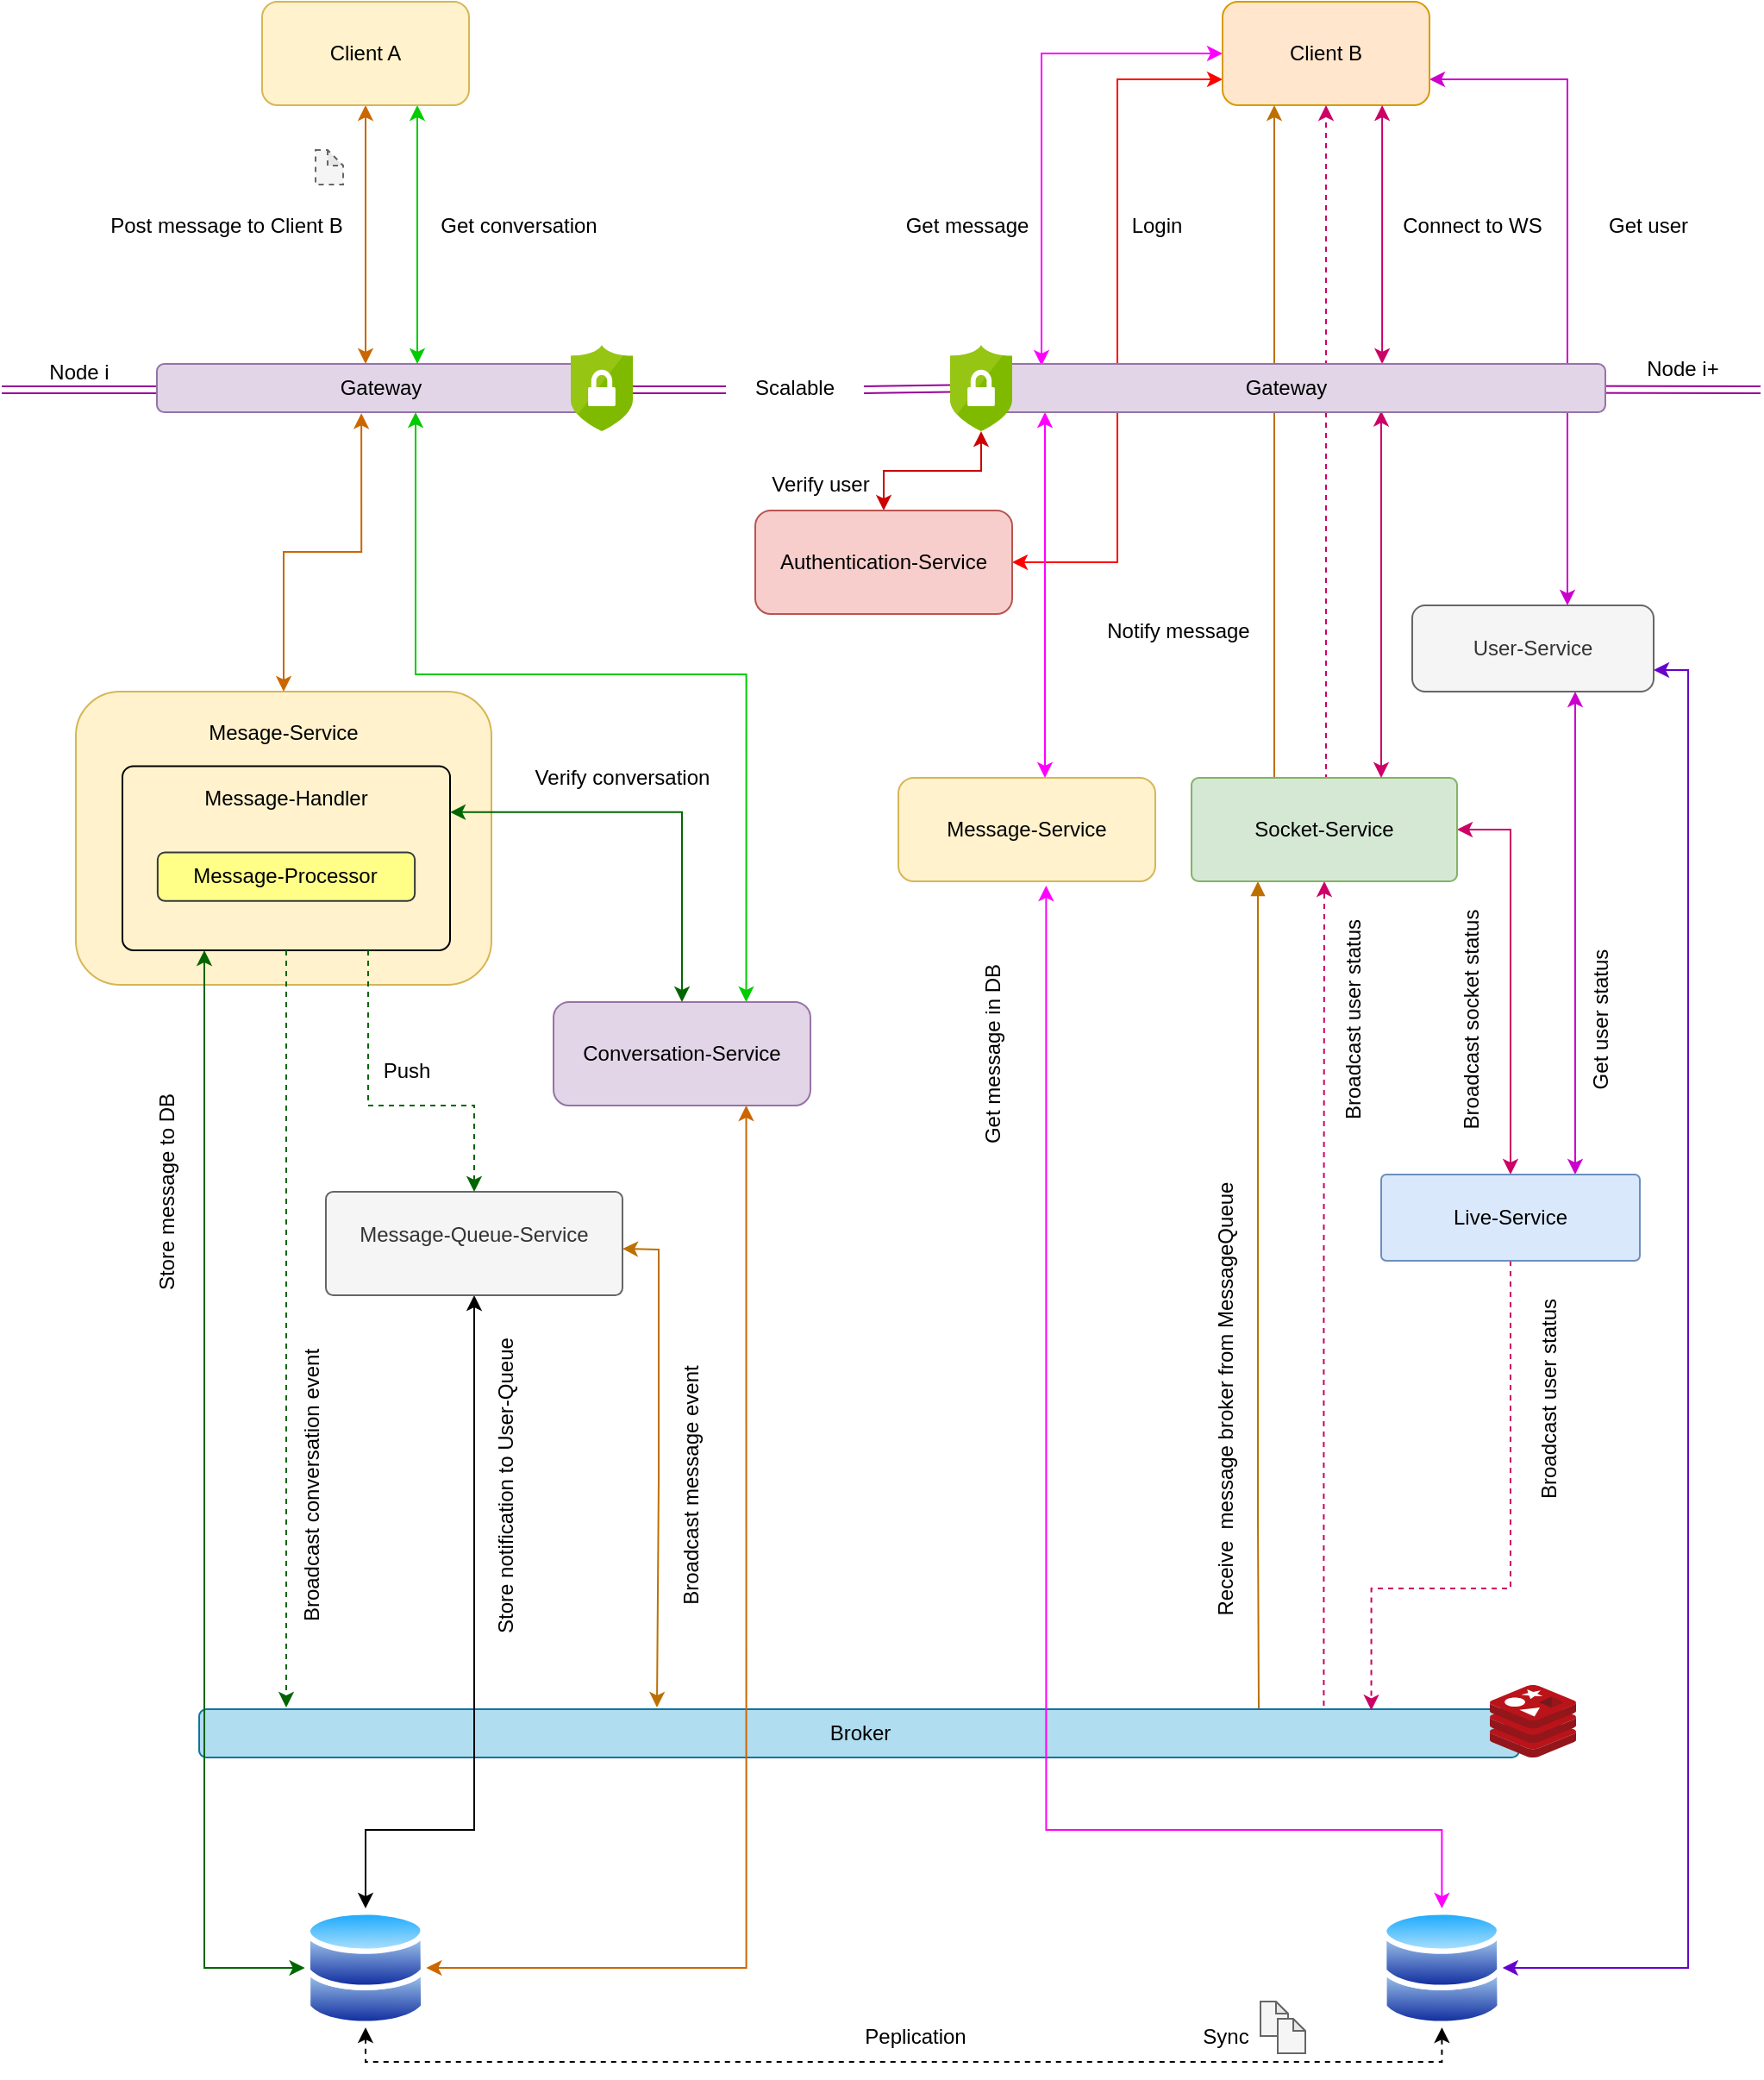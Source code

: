 <mxfile version="13.1.2" type="device"><diagram id="2CK3D8UQCAi41nRPj2Kq" name="Simple"><mxGraphModel dx="2333" dy="1940" grid="1" gridSize="10" guides="1" tooltips="1" connect="1" arrows="1" fold="1" page="1" pageScale="1" pageWidth="850" pageHeight="1100" math="0" shadow="0"><root><mxCell id="EHsfcSJNK3Fd1EbishBU-0"/><mxCell id="EHsfcSJNK3Fd1EbishBU-1" parent="EHsfcSJNK3Fd1EbishBU-0"/><mxCell id="EHsfcSJNK3Fd1EbishBU-5" value="" style="endArrow=none;html=1;entryX=0;entryY=0.5;entryDx=0;entryDy=0;strokeColor=#990099;shape=link;" parent="EHsfcSJNK3Fd1EbishBU-1" edge="1"><mxGeometry width="50" height="50" relative="1" as="geometry"><mxPoint x="-80" y="205" as="sourcePoint"/><mxPoint x="340" y="205" as="targetPoint"/></mxGeometry></mxCell><mxCell id="3OBj_JGvAzmB1DhIBYjW-22" style="edgeStyle=orthogonalEdgeStyle;rounded=0;orthogonalLoop=1;jettySize=auto;html=1;entryX=0.5;entryY=1;entryDx=0;entryDy=0;startArrow=none;startFill=0;strokeColor=#CC0066;exitX=0.852;exitY=0.357;exitDx=0;exitDy=0;dashed=1;exitPerimeter=0;" parent="EHsfcSJNK3Fd1EbishBU-1" source="pKs5rZGvRDPrrp2EG2wU-18" target="brmWjT8Eq5dQ2n3Henzf-38" edge="1"><mxGeometry relative="1" as="geometry"/></mxCell><mxCell id="pKs5rZGvRDPrrp2EG2wU-42" style="edgeStyle=orthogonalEdgeStyle;rounded=0;orthogonalLoop=1;jettySize=auto;html=1;startArrow=block;startFill=1;endArrow=none;endFill=0;fillColor=#f0a30a;strokeColor=#BD7000;exitX=0.25;exitY=1;exitDx=0;exitDy=0;" parent="EHsfcSJNK3Fd1EbishBU-1" edge="1" target="pKs5rZGvRDPrrp2EG2wU-18" source="brmWjT8Eq5dQ2n3Henzf-38"><mxGeometry relative="1" as="geometry"><Array as="points"><mxPoint x="649" y="860"/><mxPoint x="649" y="860"/></Array><mxPoint x="655" y="489" as="sourcePoint"/><mxPoint x="760" y="800" as="targetPoint"/></mxGeometry></mxCell><mxCell id="pKs5rZGvRDPrrp2EG2wU-18" value="Broker" style="rounded=1;whiteSpace=wrap;html=1;labelBackgroundColor=none;fillColor=#b1ddf0;align=center;strokeColor=#10739e;" parent="EHsfcSJNK3Fd1EbishBU-1" vertex="1"><mxGeometry x="34.5" y="970" width="765.5" height="28" as="geometry"/></mxCell><mxCell id="4RUx__GucZeN86EaOOTK-0" style="edgeStyle=orthogonalEdgeStyle;rounded=0;orthogonalLoop=1;jettySize=auto;html=1;strokeColor=#CC6600;startArrow=classic;startFill=1;" edge="1" parent="EHsfcSJNK3Fd1EbishBU-1" source="EHsfcSJNK3Fd1EbishBU-2"><mxGeometry relative="1" as="geometry"><mxPoint x="131" y="190" as="targetPoint"/><mxPoint x="131" y="50" as="sourcePoint"/></mxGeometry></mxCell><mxCell id="lbtpN46XtR8avfeivce--18" style="edgeStyle=orthogonalEdgeStyle;rounded=0;orthogonalLoop=1;jettySize=auto;html=1;exitX=0.75;exitY=1;exitDx=0;exitDy=0;startArrow=classic;startFill=1;strokeColor=#00CC00;" edge="1" parent="EHsfcSJNK3Fd1EbishBU-1" source="EHsfcSJNK3Fd1EbishBU-2"><mxGeometry relative="1" as="geometry"><mxPoint x="161" y="190" as="targetPoint"/><Array as="points"/></mxGeometry></mxCell><mxCell id="EHsfcSJNK3Fd1EbishBU-2" value="Client A" style="rounded=1;whiteSpace=wrap;html=1;labelBackgroundColor=none;fillColor=#fff2cc;align=center;strokeColor=#d6b656;" parent="EHsfcSJNK3Fd1EbishBU-1" vertex="1"><mxGeometry x="71" y="-20" width="120" height="60" as="geometry"/></mxCell><mxCell id="lbtpN46XtR8avfeivce--19" style="edgeStyle=orthogonalEdgeStyle;rounded=0;orthogonalLoop=1;jettySize=auto;html=1;exitX=0.577;exitY=1;exitDx=0;exitDy=0;entryX=0.75;entryY=0;entryDx=0;entryDy=0;startArrow=classic;startFill=1;strokeColor=#00CC00;exitPerimeter=0;" edge="1" parent="EHsfcSJNK3Fd1EbishBU-1" source="EHsfcSJNK3Fd1EbishBU-4" target="lbtpN46XtR8avfeivce--11"><mxGeometry relative="1" as="geometry"><Array as="points"><mxPoint x="160" y="370"/><mxPoint x="352" y="370"/></Array></mxGeometry></mxCell><mxCell id="EHsfcSJNK3Fd1EbishBU-4" value="Gateway" style="rounded=1;whiteSpace=wrap;html=1;labelBackgroundColor=none;fillColor=#e1d5e7;align=center;strokeColor=#9673a6;" parent="EHsfcSJNK3Fd1EbishBU-1" vertex="1"><mxGeometry x="10" y="190" width="260" height="28" as="geometry"/></mxCell><mxCell id="h4BmezKvPOSGFqEBP3sI-2" value="" style="endArrow=none;html=1;strokeColor=#990099;shape=link;" parent="EHsfcSJNK3Fd1EbishBU-1" source="lbtpN46XtR8avfeivce--25" edge="1"><mxGeometry width="50" height="50" relative="1" as="geometry"><mxPoint x="420" y="205" as="sourcePoint"/><mxPoint x="940" y="205" as="targetPoint"/></mxGeometry></mxCell><mxCell id="pKs5rZGvRDPrrp2EG2wU-36" style="edgeStyle=orthogonalEdgeStyle;rounded=0;orthogonalLoop=1;jettySize=auto;html=1;entryX=0.5;entryY=0;entryDx=0;entryDy=0;startArrow=classic;startFill=1;exitX=1;exitY=0.5;exitDx=0;exitDy=0;strokeColor=#CC0066;" parent="EHsfcSJNK3Fd1EbishBU-1" source="brmWjT8Eq5dQ2n3Henzf-38" target="pKs5rZGvRDPrrp2EG2wU-35" edge="1"><mxGeometry relative="1" as="geometry"><Array as="points"><mxPoint x="795" y="460"/></Array></mxGeometry></mxCell><mxCell id="lbtpN46XtR8avfeivce--5" style="edgeStyle=orthogonalEdgeStyle;rounded=0;orthogonalLoop=1;jettySize=auto;html=1;entryX=0.75;entryY=0;entryDx=0;entryDy=0;startArrow=classic;startFill=1;strokeColor=#CC00CC;" edge="1" parent="EHsfcSJNK3Fd1EbishBU-1" source="h4BmezKvPOSGFqEBP3sI-3" target="pKs5rZGvRDPrrp2EG2wU-35"><mxGeometry relative="1" as="geometry"><Array as="points"><mxPoint x="833" y="520"/></Array></mxGeometry></mxCell><mxCell id="lbtpN46XtR8avfeivce--10" style="edgeStyle=orthogonalEdgeStyle;rounded=0;orthogonalLoop=1;jettySize=auto;html=1;entryX=1;entryY=0.5;entryDx=0;entryDy=0;startArrow=classic;startFill=1;strokeColor=#6600CC;exitX=1;exitY=0.75;exitDx=0;exitDy=0;" edge="1" parent="EHsfcSJNK3Fd1EbishBU-1" source="h4BmezKvPOSGFqEBP3sI-3" target="lbtpN46XtR8avfeivce--32"><mxGeometry relative="1" as="geometry"/></mxCell><mxCell id="h4BmezKvPOSGFqEBP3sI-3" value="User-Service" style="rounded=1;whiteSpace=wrap;html=1;labelBackgroundColor=none;fillColor=#f5f5f5;align=center;spacingTop=0;verticalAlign=middle;strokeColor=#666666;fontColor=#333333;" parent="EHsfcSJNK3Fd1EbishBU-1" vertex="1"><mxGeometry x="738" y="330" width="140" height="50" as="geometry"/></mxCell><mxCell id="h4BmezKvPOSGFqEBP3sI-5" value="Node i" style="text;html=1;strokeColor=none;fillColor=none;align=center;verticalAlign=middle;whiteSpace=wrap;rounded=0;labelBackgroundColor=none;" parent="EHsfcSJNK3Fd1EbishBU-1" vertex="1"><mxGeometry x="-70" y="185" width="70" height="20" as="geometry"/></mxCell><mxCell id="h4BmezKvPOSGFqEBP3sI-6" value="Node i+" style="text;html=1;strokeColor=none;fillColor=none;align=center;verticalAlign=middle;whiteSpace=wrap;rounded=0;labelBackgroundColor=none;" parent="EHsfcSJNK3Fd1EbishBU-1" vertex="1"><mxGeometry x="860" y="185" width="70" height="15" as="geometry"/></mxCell><mxCell id="h4BmezKvPOSGFqEBP3sI-7" value="" style="shape=note;whiteSpace=wrap;html=1;backgroundOutline=1;darkOpacity=0.05;dashed=1;labelBackgroundColor=none;fillColor=#f5f5f5;align=center;strokeColor=#666666;fontColor=#333333;size=9;" parent="EHsfcSJNK3Fd1EbishBU-1" vertex="1"><mxGeometry x="102" y="66" width="16" height="20" as="geometry"/></mxCell><mxCell id="3OBj_JGvAzmB1DhIBYjW-18" style="edgeStyle=orthogonalEdgeStyle;rounded=0;orthogonalLoop=1;jettySize=auto;html=1;strokeColor=#FF00FF;startArrow=classic;startFill=1;exitX=0;exitY=0.5;exitDx=0;exitDy=0;" parent="EHsfcSJNK3Fd1EbishBU-1" edge="1" source="h4BmezKvPOSGFqEBP3sI-11"><mxGeometry relative="1" as="geometry"><mxPoint x="635" y="1" as="sourcePoint"/><mxPoint x="523" y="191" as="targetPoint"/><Array as="points"><mxPoint x="523" y="10"/></Array></mxGeometry></mxCell><mxCell id="lbtpN46XtR8avfeivce--6" style="edgeStyle=orthogonalEdgeStyle;rounded=0;orthogonalLoop=1;jettySize=auto;html=1;startArrow=classic;startFill=1;strokeColor=#CC00CC;exitX=1;exitY=0.75;exitDx=0;exitDy=0;" edge="1" parent="EHsfcSJNK3Fd1EbishBU-1" source="h4BmezKvPOSGFqEBP3sI-11"><mxGeometry relative="1" as="geometry"><mxPoint x="828" y="330" as="targetPoint"/><Array as="points"><mxPoint x="828" y="25"/></Array></mxGeometry></mxCell><mxCell id="lbtpN46XtR8avfeivce--37" style="edgeStyle=orthogonalEdgeStyle;rounded=0;orthogonalLoop=1;jettySize=auto;html=1;entryX=1;entryY=0.5;entryDx=0;entryDy=0;startArrow=classic;startFill=1;strokeColor=#FF0000;fontColor=#FFFFFF;exitX=0;exitY=0.75;exitDx=0;exitDy=0;" edge="1" parent="EHsfcSJNK3Fd1EbishBU-1" source="h4BmezKvPOSGFqEBP3sI-11" target="lbtpN46XtR8avfeivce--35"><mxGeometry relative="1" as="geometry"/></mxCell><mxCell id="h4BmezKvPOSGFqEBP3sI-11" value="Client B" style="rounded=1;whiteSpace=wrap;html=1;labelBackgroundColor=none;fillColor=#ffe6cc;align=center;strokeColor=#d79b00;" parent="EHsfcSJNK3Fd1EbishBU-1" vertex="1"><mxGeometry x="628" y="-20" width="120" height="60" as="geometry"/></mxCell><mxCell id="h4BmezKvPOSGFqEBP3sI-14" value="Post message to Client B" style="text;html=1;strokeColor=none;fillColor=none;align=center;verticalAlign=middle;whiteSpace=wrap;rounded=0;labelBackgroundColor=none;" parent="EHsfcSJNK3Fd1EbishBU-1" vertex="1"><mxGeometry x="-22.25" y="100" width="144.5" height="20" as="geometry"/></mxCell><mxCell id="brmWjT8Eq5dQ2n3Henzf-17" style="edgeStyle=orthogonalEdgeStyle;rounded=0;orthogonalLoop=1;jettySize=auto;html=1;startArrow=classic;startFill=1;dashed=1;entryX=0.5;entryY=1;entryDx=0;entryDy=0;exitX=0.5;exitY=1;exitDx=0;exitDy=0;" parent="EHsfcSJNK3Fd1EbishBU-1" source="lbtpN46XtR8avfeivce--33" target="lbtpN46XtR8avfeivce--32" edge="1"><mxGeometry relative="1" as="geometry"><mxPoint x="160" y="1120" as="sourcePoint"/><mxPoint x="720" y="1120" as="targetPoint"/></mxGeometry></mxCell><mxCell id="brmWjT8Eq5dQ2n3Henzf-19" value="Peplication" style="text;html=1;strokeColor=none;fillColor=none;align=center;verticalAlign=middle;whiteSpace=wrap;rounded=0;labelBackgroundColor=none;" parent="EHsfcSJNK3Fd1EbishBU-1" vertex="1"><mxGeometry x="430" y="1149.5" width="40" height="20" as="geometry"/></mxCell><mxCell id="brmWjT8Eq5dQ2n3Henzf-31" value="Connect to WS" style="text;html=1;strokeColor=none;fillColor=none;align=center;verticalAlign=middle;whiteSpace=wrap;rounded=0;labelBackgroundColor=none;" parent="EHsfcSJNK3Fd1EbishBU-1" vertex="1"><mxGeometry x="727.5" y="100" width="90" height="20" as="geometry"/></mxCell><mxCell id="brmWjT8Eq5dQ2n3Henzf-52" value="Scalable" style="text;html=1;strokeColor=none;fillColor=none;align=center;verticalAlign=middle;whiteSpace=wrap;rounded=0;labelBackgroundColor=none;rotation=0;" parent="EHsfcSJNK3Fd1EbishBU-1" vertex="1"><mxGeometry x="340" y="194" width="80" height="20" as="geometry"/></mxCell><mxCell id="pKs5rZGvRDPrrp2EG2wU-8" value="" style="shape=note;whiteSpace=wrap;html=1;backgroundOutline=1;darkOpacity=0.05;labelBackgroundColor=none;fillColor=#f5f5f5;align=center;strokeColor=#666666;fontColor=#333333;size=7;" parent="EHsfcSJNK3Fd1EbishBU-1" vertex="1"><mxGeometry x="650" y="1139.5" width="16" height="20" as="geometry"/></mxCell><mxCell id="pKs5rZGvRDPrrp2EG2wU-9" value="" style="shape=note;whiteSpace=wrap;html=1;backgroundOutline=1;darkOpacity=0.05;labelBackgroundColor=none;fillColor=#f5f5f5;align=center;strokeColor=#666666;fontColor=#333333;size=7;" parent="EHsfcSJNK3Fd1EbishBU-1" vertex="1"><mxGeometry x="660" y="1149.5" width="16" height="20" as="geometry"/></mxCell><mxCell id="pKs5rZGvRDPrrp2EG2wU-13" value="Receive&amp;nbsp; message broker from MessageQueue" style="text;html=1;strokeColor=none;fillColor=none;align=center;verticalAlign=middle;whiteSpace=wrap;rounded=0;labelBackgroundColor=none;rotation=-90;" parent="EHsfcSJNK3Fd1EbishBU-1" vertex="1"><mxGeometry x="490" y="780" width="280" height="20" as="geometry"/></mxCell><mxCell id="pKs5rZGvRDPrrp2EG2wU-15" value="Sync" style="text;html=1;strokeColor=none;fillColor=none;align=center;verticalAlign=middle;whiteSpace=wrap;rounded=0;labelBackgroundColor=none;" parent="EHsfcSJNK3Fd1EbishBU-1" vertex="1"><mxGeometry x="610" y="1149.5" width="40" height="20" as="geometry"/></mxCell><mxCell id="pKs5rZGvRDPrrp2EG2wU-27" value="Store message to DB" style="text;html=1;strokeColor=none;fillColor=none;align=center;verticalAlign=middle;whiteSpace=wrap;rounded=0;labelBackgroundColor=none;rotation=-90;" parent="EHsfcSJNK3Fd1EbishBU-1" vertex="1"><mxGeometry x="-49" y="660" width="130" height="20" as="geometry"/></mxCell><mxCell id="pKs5rZGvRDPrrp2EG2wU-33" value="Broadcast socket status" style="text;html=1;strokeColor=none;fillColor=none;align=center;verticalAlign=middle;whiteSpace=wrap;rounded=0;labelBackgroundColor=none;rotation=-90;" parent="EHsfcSJNK3Fd1EbishBU-1" vertex="1"><mxGeometry x="705" y="560" width="135" height="20" as="geometry"/></mxCell><mxCell id="pKs5rZGvRDPrrp2EG2wU-47" style="edgeStyle=orthogonalEdgeStyle;rounded=0;orthogonalLoop=1;jettySize=auto;html=1;startArrow=none;startFill=0;endArrow=classic;endFill=1;exitX=0.25;exitY=0;exitDx=0;exitDy=0;fillColor=#f0a30a;strokeColor=#BD7000;" parent="EHsfcSJNK3Fd1EbishBU-1" edge="1" source="brmWjT8Eq5dQ2n3Henzf-38"><mxGeometry relative="1" as="geometry"><mxPoint x="695" y="467" as="sourcePoint"/><mxPoint x="658" y="40" as="targetPoint"/><Array as="points"><mxPoint x="658" y="430"/></Array></mxGeometry></mxCell><mxCell id="3OBj_JGvAzmB1DhIBYjW-1" value="Broadcast conversation event" style="text;html=1;strokeColor=none;fillColor=none;align=center;verticalAlign=middle;whiteSpace=wrap;rounded=0;labelBackgroundColor=none;rotation=-90;" parent="EHsfcSJNK3Fd1EbishBU-1" vertex="1"><mxGeometry x="10" y="830" width="180" height="20" as="geometry"/></mxCell><mxCell id="3OBj_JGvAzmB1DhIBYjW-8" style="edgeStyle=orthogonalEdgeStyle;rounded=0;orthogonalLoop=1;jettySize=auto;html=1;entryX=0.5;entryY=0;entryDx=0;entryDy=0;exitX=0.5;exitY=1;exitDx=0;exitDy=0;startArrow=classic;startFill=1;" parent="EHsfcSJNK3Fd1EbishBU-1" source="3OBj_JGvAzmB1DhIBYjW-4" target="lbtpN46XtR8avfeivce--33" edge="1"><mxGeometry relative="1" as="geometry"><Array as="points"><mxPoint x="194" y="1040"/><mxPoint x="131" y="1040"/></Array><mxPoint x="130" y="1080" as="targetPoint"/></mxGeometry></mxCell><mxCell id="3OBj_JGvAzmB1DhIBYjW-10" style="edgeStyle=orthogonalEdgeStyle;rounded=0;orthogonalLoop=1;jettySize=auto;html=1;strokeColor=#BD7000;exitX=1;exitY=0.5;exitDx=0;exitDy=0;startArrow=classic;startFill=1;" parent="EHsfcSJNK3Fd1EbishBU-1" edge="1"><mxGeometry relative="1" as="geometry"><mxPoint x="280" y="703" as="sourcePoint"/><mxPoint x="300" y="969" as="targetPoint"/></mxGeometry></mxCell><mxCell id="3OBj_JGvAzmB1DhIBYjW-4" value="Message-Queue-Service" style="rounded=1;whiteSpace=wrap;html=1;labelBackgroundColor=none;fillColor=#f5f5f5;align=center;verticalAlign=middle;spacingBottom=15;arcSize=7;spacingTop=5;strokeColor=#666666;fontColor=#333333;" parent="EHsfcSJNK3Fd1EbishBU-1" vertex="1"><mxGeometry x="108" y="670" width="172" height="60" as="geometry"/></mxCell><mxCell id="3OBj_JGvAzmB1DhIBYjW-7" value="Store notification to User-Queue" style="text;html=1;strokeColor=none;fillColor=none;align=center;verticalAlign=middle;whiteSpace=wrap;rounded=0;labelBackgroundColor=none;rotation=-90;" parent="EHsfcSJNK3Fd1EbishBU-1" vertex="1"><mxGeometry x="122.25" y="830" width="180" height="20" as="geometry"/></mxCell><mxCell id="3OBj_JGvAzmB1DhIBYjW-11" value="Broadcast message event" style="text;html=1;strokeColor=none;fillColor=none;align=center;verticalAlign=middle;whiteSpace=wrap;rounded=0;labelBackgroundColor=none;rotation=-90;" parent="EHsfcSJNK3Fd1EbishBU-1" vertex="1"><mxGeometry x="240" y="830" width="160" height="20" as="geometry"/></mxCell><mxCell id="3OBj_JGvAzmB1DhIBYjW-12" value="Push" style="text;html=1;strokeColor=none;fillColor=none;align=center;verticalAlign=middle;whiteSpace=wrap;rounded=0;labelBackgroundColor=none;rotation=0;" parent="EHsfcSJNK3Fd1EbishBU-1" vertex="1"><mxGeometry x="140" y="590" width="30" height="20" as="geometry"/></mxCell><mxCell id="3OBj_JGvAzmB1DhIBYjW-24" style="edgeStyle=orthogonalEdgeStyle;rounded=0;orthogonalLoop=1;jettySize=auto;html=1;exitX=0.5;exitY=0;exitDx=0;exitDy=0;dashed=1;startArrow=none;startFill=0;strokeColor=#CC0066;entryX=0.5;entryY=1;entryDx=0;entryDy=0;" parent="EHsfcSJNK3Fd1EbishBU-1" source="brmWjT8Eq5dQ2n3Henzf-38" target="h4BmezKvPOSGFqEBP3sI-11" edge="1"><mxGeometry relative="1" as="geometry"><Array as="points"><mxPoint x="688" y="430"/></Array><mxPoint x="688" y="80" as="targetPoint"/></mxGeometry></mxCell><mxCell id="brmWjT8Eq5dQ2n3Henzf-38" value="Socket-Service" style="rounded=1;whiteSpace=wrap;html=1;labelBackgroundColor=none;fillColor=#d5e8d4;align=center;verticalAlign=middle;spacingBottom=0;arcSize=7;spacingTop=0;strokeColor=#82b366;spacing=0;" parent="EHsfcSJNK3Fd1EbishBU-1" vertex="1"><mxGeometry x="610" y="430" width="154" height="60" as="geometry"/></mxCell><mxCell id="3OBj_JGvAzmB1DhIBYjW-21" style="edgeStyle=orthogonalEdgeStyle;rounded=0;orthogonalLoop=1;jettySize=auto;html=1;strokeColor=#FF00FF;startArrow=classic;startFill=1;exitX=0.575;exitY=1.042;exitDx=0;exitDy=0;exitPerimeter=0;entryX=0.5;entryY=0;entryDx=0;entryDy=0;" parent="EHsfcSJNK3Fd1EbishBU-1" source="3OBj_JGvAzmB1DhIBYjW-17" target="lbtpN46XtR8avfeivce--32" edge="1"><mxGeometry relative="1" as="geometry"><Array as="points"><mxPoint x="526" y="1040"/><mxPoint x="755" y="1040"/></Array><mxPoint x="840" y="1040" as="targetPoint"/></mxGeometry></mxCell><mxCell id="3OBj_JGvAzmB1DhIBYjW-17" value="Message-Service" style="rounded=1;whiteSpace=wrap;html=1;labelBackgroundColor=none;fillColor=#fff2cc;align=center;strokeColor=#d6b656;verticalAlign=middle;spacingTop=0;spacing=0;" parent="EHsfcSJNK3Fd1EbishBU-1" vertex="1"><mxGeometry x="440" y="430" width="149" height="60" as="geometry"/></mxCell><mxCell id="3OBj_JGvAzmB1DhIBYjW-19" value="Get message" style="text;html=1;strokeColor=none;fillColor=none;align=center;verticalAlign=middle;whiteSpace=wrap;rounded=0;labelBackgroundColor=none;" parent="EHsfcSJNK3Fd1EbishBU-1" vertex="1"><mxGeometry x="440" y="100" width="80" height="20" as="geometry"/></mxCell><mxCell id="3OBj_JGvAzmB1DhIBYjW-20" style="edgeStyle=orthogonalEdgeStyle;rounded=0;orthogonalLoop=1;jettySize=auto;html=1;strokeColor=#FF00FF;startArrow=classic;startFill=1;" parent="EHsfcSJNK3Fd1EbishBU-1" edge="1"><mxGeometry relative="1" as="geometry"><mxPoint x="525" y="218" as="sourcePoint"/><mxPoint x="525" y="430" as="targetPoint"/><Array as="points"><mxPoint x="525" y="360"/><mxPoint x="525" y="360"/></Array></mxGeometry></mxCell><mxCell id="3OBj_JGvAzmB1DhIBYjW-25" value="Broadcast user status" style="text;html=1;strokeColor=none;fillColor=none;align=center;verticalAlign=middle;whiteSpace=wrap;rounded=0;labelBackgroundColor=none;rotation=-90;" parent="EHsfcSJNK3Fd1EbishBU-1" vertex="1"><mxGeometry x="634" y="560" width="140" height="20" as="geometry"/></mxCell><mxCell id="3OBj_JGvAzmB1DhIBYjW-26" value="Get message in DB" style="text;html=1;strokeColor=none;fillColor=none;align=center;verticalAlign=middle;whiteSpace=wrap;rounded=0;labelBackgroundColor=none;rotation=-90;" parent="EHsfcSJNK3Fd1EbishBU-1" vertex="1"><mxGeometry x="430" y="580" width="130" height="20" as="geometry"/></mxCell><mxCell id="3OBj_JGvAzmB1DhIBYjW-29" value="Notify message" style="text;html=1;strokeColor=none;fillColor=none;align=center;verticalAlign=middle;whiteSpace=wrap;rounded=0;labelBackgroundColor=none;" parent="EHsfcSJNK3Fd1EbishBU-1" vertex="1"><mxGeometry x="560" y="335" width="85" height="20" as="geometry"/></mxCell><mxCell id="lbtpN46XtR8avfeivce--1" style="edgeStyle=orthogonalEdgeStyle;rounded=0;orthogonalLoop=1;jettySize=auto;html=1;entryX=0.888;entryY=0.023;entryDx=0;entryDy=0;entryPerimeter=0;dashed=1;startArrow=none;startFill=0;strokeColor=#CC0066;" edge="1" parent="EHsfcSJNK3Fd1EbishBU-1" source="pKs5rZGvRDPrrp2EG2wU-35" target="pKs5rZGvRDPrrp2EG2wU-18"><mxGeometry relative="1" as="geometry"><Array as="points"><mxPoint x="795" y="900"/><mxPoint x="714" y="900"/></Array></mxGeometry></mxCell><mxCell id="pKs5rZGvRDPrrp2EG2wU-35" value="Live-Service" style="rounded=1;whiteSpace=wrap;html=1;labelBackgroundColor=none;fillColor=#dae8fc;align=center;verticalAlign=middle;spacingBottom=0;spacingLeft=0;spacingTop=0;arcSize=6;strokeColor=#6c8ebf;spacing=0;" parent="EHsfcSJNK3Fd1EbishBU-1" vertex="1"><mxGeometry x="720" y="660" width="150" height="50" as="geometry"/></mxCell><mxCell id="p74cBZeoChYfUi6wFN_Y-0" value="Mesage-Service" style="rounded=1;whiteSpace=wrap;html=1;labelBackgroundColor=none;fillColor=#fff2cc;align=center;strokeColor=#d6b656;verticalAlign=top;spacingTop=10;" parent="EHsfcSJNK3Fd1EbishBU-1" vertex="1"><mxGeometry x="-37" y="380" width="241" height="170" as="geometry"/></mxCell><mxCell id="3OBj_JGvAzmB1DhIBYjW-2" value="" style="group" parent="EHsfcSJNK3Fd1EbishBU-1" vertex="1" connectable="0"><mxGeometry x="-10" y="423.2" width="190" height="106.8" as="geometry"/></mxCell><mxCell id="pKs5rZGvRDPrrp2EG2wU-16" value="Message-Handler" style="rounded=1;whiteSpace=wrap;html=1;labelBackgroundColor=none;fillColor=none;align=center;verticalAlign=top;spacingBottom=15;spacingLeft=0;spacingTop=5;arcSize=6;" parent="3OBj_JGvAzmB1DhIBYjW-2" vertex="1"><mxGeometry width="190" height="106.8" as="geometry"/></mxCell><mxCell id="brmWjT8Eq5dQ2n3Henzf-2" value="Message-Processor" style="rounded=1;whiteSpace=wrap;html=1;labelBackgroundColor=none;fillColor=#ffff88;align=center;strokeColor=#36393d;" parent="3OBj_JGvAzmB1DhIBYjW-2" vertex="1"><mxGeometry x="20.43" y="50" width="149.14" height="28.16" as="geometry"/></mxCell><mxCell id="pKs5rZGvRDPrrp2EG2wU-26" style="edgeStyle=orthogonalEdgeStyle;rounded=0;orthogonalLoop=1;jettySize=auto;html=1;startArrow=classic;startFill=1;entryX=0;entryY=0.5;entryDx=0;entryDy=0;strokeColor=#006600;exitX=0.25;exitY=1;exitDx=0;exitDy=0;" parent="EHsfcSJNK3Fd1EbishBU-1" source="pKs5rZGvRDPrrp2EG2wU-16" target="lbtpN46XtR8avfeivce--33" edge="1"><mxGeometry relative="1" as="geometry"><Array as="points"><mxPoint x="38" y="1120"/></Array><mxPoint x="50" y="610" as="sourcePoint"/><mxPoint x="100" y="1120" as="targetPoint"/></mxGeometry></mxCell><mxCell id="3OBj_JGvAzmB1DhIBYjW-6" style="edgeStyle=orthogonalEdgeStyle;rounded=0;orthogonalLoop=1;jettySize=auto;html=1;exitX=0.75;exitY=1;exitDx=0;exitDy=0;entryX=0.5;entryY=0;entryDx=0;entryDy=0;strokeColor=#006600;dashed=1;" parent="EHsfcSJNK3Fd1EbishBU-1" source="pKs5rZGvRDPrrp2EG2wU-16" target="3OBj_JGvAzmB1DhIBYjW-4" edge="1"><mxGeometry relative="1" as="geometry"><Array as="points"><mxPoint x="133" y="620"/><mxPoint x="194" y="620"/></Array></mxGeometry></mxCell><mxCell id="3OBj_JGvAzmB1DhIBYjW-9" style="edgeStyle=orthogonalEdgeStyle;rounded=0;orthogonalLoop=1;jettySize=auto;html=1;strokeColor=#006600;exitX=0.5;exitY=1;exitDx=0;exitDy=0;dashed=1;" parent="EHsfcSJNK3Fd1EbishBU-1" source="pKs5rZGvRDPrrp2EG2wU-16" edge="1"><mxGeometry relative="1" as="geometry"><mxPoint x="85" y="969" as="targetPoint"/></mxGeometry></mxCell><mxCell id="4RUx__GucZeN86EaOOTK-1" style="edgeStyle=orthogonalEdgeStyle;rounded=0;orthogonalLoop=1;jettySize=auto;html=1;strokeColor=#CC6600;startArrow=classic;startFill=1;exitX=0.456;exitY=1.023;exitDx=0;exitDy=0;exitPerimeter=0;" edge="1" parent="EHsfcSJNK3Fd1EbishBU-1" source="EHsfcSJNK3Fd1EbishBU-4" target="p74cBZeoChYfUi6wFN_Y-0"><mxGeometry relative="1" as="geometry"><mxPoint x="170" y="368" as="targetPoint"/><mxPoint x="140" y="221" as="sourcePoint"/></mxGeometry></mxCell><mxCell id="4RUx__GucZeN86EaOOTK-2" style="edgeStyle=orthogonalEdgeStyle;rounded=0;orthogonalLoop=1;jettySize=auto;html=1;strokeColor=#CC0066;startArrow=classic;startFill=1;" edge="1" parent="EHsfcSJNK3Fd1EbishBU-1"><mxGeometry relative="1" as="geometry"><mxPoint x="720.56" y="190" as="targetPoint"/><mxPoint x="720.56" y="40" as="sourcePoint"/></mxGeometry></mxCell><mxCell id="4RUx__GucZeN86EaOOTK-3" style="edgeStyle=orthogonalEdgeStyle;rounded=0;orthogonalLoop=1;jettySize=auto;html=1;strokeColor=#CC0066;startArrow=classic;startFill=1;exitX=0.119;exitY=0.973;exitDx=0;exitDy=0;exitPerimeter=0;" edge="1" parent="EHsfcSJNK3Fd1EbishBU-1"><mxGeometry relative="1" as="geometry"><mxPoint x="720" y="430" as="targetPoint"/><mxPoint x="720.0" y="217.244" as="sourcePoint"/><Array as="points"><mxPoint x="720" y="430"/></Array></mxGeometry></mxCell><mxCell id="lbtpN46XtR8avfeivce--4" value="Broadcast user status" style="text;html=1;strokeColor=none;fillColor=none;align=center;verticalAlign=middle;whiteSpace=wrap;rounded=0;labelBackgroundColor=none;rotation=-90;" vertex="1" parent="EHsfcSJNK3Fd1EbishBU-1"><mxGeometry x="750" y="780" width="135" height="20" as="geometry"/></mxCell><mxCell id="lbtpN46XtR8avfeivce--7" value="Get user" style="text;html=1;strokeColor=none;fillColor=none;align=center;verticalAlign=middle;whiteSpace=wrap;rounded=0;labelBackgroundColor=none;" vertex="1" parent="EHsfcSJNK3Fd1EbishBU-1"><mxGeometry x="840" y="100" width="70" height="20" as="geometry"/></mxCell><mxCell id="lbtpN46XtR8avfeivce--8" value="Get user status" style="text;html=1;strokeColor=none;fillColor=none;align=center;verticalAlign=middle;whiteSpace=wrap;rounded=0;labelBackgroundColor=none;rotation=-90;" vertex="1" parent="EHsfcSJNK3Fd1EbishBU-1"><mxGeometry x="780" y="560" width="135" height="20" as="geometry"/></mxCell><mxCell id="lbtpN46XtR8avfeivce--9" value="Gateway" style="rounded=1;whiteSpace=wrap;html=1;labelBackgroundColor=none;fillColor=#e1d5e7;align=center;strokeColor=#9673a6;" vertex="1" parent="EHsfcSJNK3Fd1EbishBU-1"><mxGeometry x="480" y="190" width="370" height="28" as="geometry"/></mxCell><mxCell id="lbtpN46XtR8avfeivce--14" style="edgeStyle=orthogonalEdgeStyle;rounded=0;orthogonalLoop=1;jettySize=auto;html=1;startArrow=classic;startFill=1;strokeColor=#CC6600;exitX=0.75;exitY=1;exitDx=0;exitDy=0;entryX=1;entryY=0.5;entryDx=0;entryDy=0;" edge="1" parent="EHsfcSJNK3Fd1EbishBU-1" source="lbtpN46XtR8avfeivce--11" target="lbtpN46XtR8avfeivce--33"><mxGeometry relative="1" as="geometry"><mxPoint x="190" y="1105" as="targetPoint"/><Array as="points"><mxPoint x="352" y="1120"/></Array></mxGeometry></mxCell><mxCell id="lbtpN46XtR8avfeivce--11" value="Conversation-Service" style="rounded=1;whiteSpace=wrap;html=1;labelBackgroundColor=none;fillColor=#e1d5e7;align=center;strokeColor=#9673a6;verticalAlign=middle;spacingTop=0;spacing=0;" vertex="1" parent="EHsfcSJNK3Fd1EbishBU-1"><mxGeometry x="240" y="560" width="149" height="60" as="geometry"/></mxCell><mxCell id="lbtpN46XtR8avfeivce--12" style="edgeStyle=orthogonalEdgeStyle;rounded=0;orthogonalLoop=1;jettySize=auto;html=1;exitX=1;exitY=0.25;exitDx=0;exitDy=0;entryX=0.5;entryY=0;entryDx=0;entryDy=0;startArrow=classic;startFill=1;strokeColor=#006600;" edge="1" parent="EHsfcSJNK3Fd1EbishBU-1" source="pKs5rZGvRDPrrp2EG2wU-16" target="lbtpN46XtR8avfeivce--11"><mxGeometry relative="1" as="geometry"/></mxCell><mxCell id="lbtpN46XtR8avfeivce--13" value="Verify conversation" style="text;html=1;strokeColor=none;fillColor=none;align=center;verticalAlign=middle;whiteSpace=wrap;rounded=0;labelBackgroundColor=none;rotation=0;" vertex="1" parent="EHsfcSJNK3Fd1EbishBU-1"><mxGeometry x="220" y="420" width="120" height="20" as="geometry"/></mxCell><mxCell id="lbtpN46XtR8avfeivce--17" value="Get conversation" style="text;html=1;strokeColor=none;fillColor=none;align=center;verticalAlign=middle;whiteSpace=wrap;rounded=0;labelBackgroundColor=none;" vertex="1" parent="EHsfcSJNK3Fd1EbishBU-1"><mxGeometry x="170" y="100" width="100" height="20" as="geometry"/></mxCell><mxCell id="lbtpN46XtR8avfeivce--28" style="edgeStyle=orthogonalEdgeStyle;rounded=0;orthogonalLoop=1;jettySize=auto;html=1;entryX=0.5;entryY=0;entryDx=0;entryDy=0;startArrow=classic;startFill=1;strokeColor=#CC0000;exitX=0.5;exitY=1.001;exitDx=0;exitDy=0;exitPerimeter=0;" edge="1" parent="EHsfcSJNK3Fd1EbishBU-1" source="lbtpN46XtR8avfeivce--25" target="lbtpN46XtR8avfeivce--35"><mxGeometry relative="1" as="geometry"><mxPoint x="268" y="280" as="targetPoint"/></mxGeometry></mxCell><mxCell id="lbtpN46XtR8avfeivce--24" value="" style="aspect=fixed;html=1;points=[];align=center;image;fontSize=12;image=img/lib/mscae/Security_Center.svg;" vertex="1" parent="EHsfcSJNK3Fd1EbishBU-1"><mxGeometry x="250" y="179" width="36" height="50" as="geometry"/></mxCell><mxCell id="lbtpN46XtR8avfeivce--25" value="" style="aspect=fixed;html=1;points=[];align=center;image;fontSize=12;image=img/lib/mscae/Security_Center.svg;" vertex="1" parent="EHsfcSJNK3Fd1EbishBU-1"><mxGeometry x="470" y="179" width="36" height="50" as="geometry"/></mxCell><mxCell id="lbtpN46XtR8avfeivce--26" value="" style="endArrow=none;html=1;strokeColor=#990099;shape=link;" edge="1" parent="EHsfcSJNK3Fd1EbishBU-1" target="lbtpN46XtR8avfeivce--25"><mxGeometry width="50" height="50" relative="1" as="geometry"><mxPoint x="420" y="205" as="sourcePoint"/><mxPoint x="940" y="205" as="targetPoint"/></mxGeometry></mxCell><mxCell id="lbtpN46XtR8avfeivce--31" value="" style="aspect=fixed;html=1;points=[];align=center;image;fontSize=12;image=img/lib/mscae/Cache_Redis_Product.svg;fillColor=#F89B97;" vertex="1" parent="EHsfcSJNK3Fd1EbishBU-1"><mxGeometry x="783" y="956" width="50" height="42" as="geometry"/></mxCell><mxCell id="lbtpN46XtR8avfeivce--32" value="" style="aspect=fixed;perimeter=ellipsePerimeter;html=1;align=center;shadow=0;dashed=0;spacingTop=3;image;image=img/lib/active_directory/databases.svg;fillColor=#F89B97;fontColor=#FFFFFF;" vertex="1" parent="EHsfcSJNK3Fd1EbishBU-1"><mxGeometry x="720" y="1085.5" width="70.41" height="69" as="geometry"/></mxCell><mxCell id="lbtpN46XtR8avfeivce--33" value="" style="aspect=fixed;perimeter=ellipsePerimeter;html=1;align=center;shadow=0;dashed=0;spacingTop=3;image;image=img/lib/active_directory/databases.svg;fillColor=#F89B97;fontColor=#FFFFFF;" vertex="1" parent="EHsfcSJNK3Fd1EbishBU-1"><mxGeometry x="95.79" y="1085.5" width="70.41" height="69" as="geometry"/></mxCell><mxCell id="lbtpN46XtR8avfeivce--35" value="Authentication-Service" style="rounded=1;whiteSpace=wrap;html=1;labelBackgroundColor=none;fillColor=#f8cecc;align=center;strokeColor=#b85450;verticalAlign=middle;spacingTop=0;spacing=0;" vertex="1" parent="EHsfcSJNK3Fd1EbishBU-1"><mxGeometry x="357" y="275" width="149" height="60" as="geometry"/></mxCell><mxCell id="lbtpN46XtR8avfeivce--36" value="Verify user" style="text;html=1;strokeColor=none;fillColor=none;align=center;verticalAlign=middle;whiteSpace=wrap;rounded=0;labelBackgroundColor=none;" vertex="1" parent="EHsfcSJNK3Fd1EbishBU-1"><mxGeometry x="360" y="250" width="70" height="20" as="geometry"/></mxCell><mxCell id="lbtpN46XtR8avfeivce--38" value="Login" style="text;html=1;strokeColor=none;fillColor=none;align=center;verticalAlign=middle;whiteSpace=wrap;rounded=0;labelBackgroundColor=none;" vertex="1" parent="EHsfcSJNK3Fd1EbishBU-1"><mxGeometry x="570" y="100" width="40" height="20" as="geometry"/></mxCell></root></mxGraphModel></diagram></mxfile>